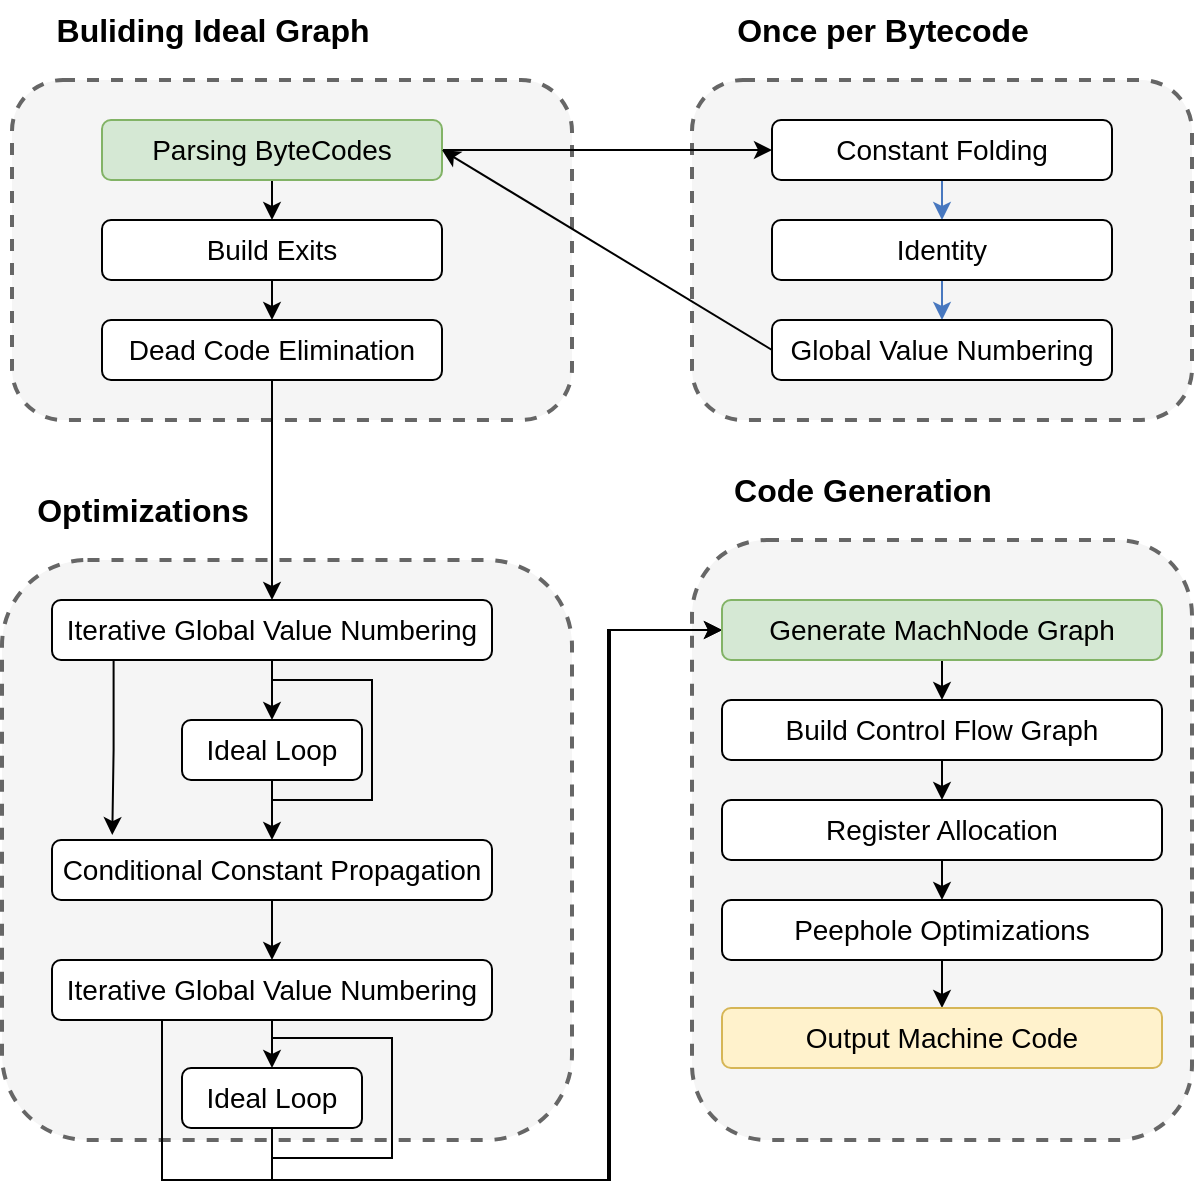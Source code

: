 <mxfile version="26.0.16">
  <diagram name="Page-1" id="pdihNeAQgmJMQmQSXDFN">
    <mxGraphModel dx="983" dy="521" grid="1" gridSize="10" guides="1" tooltips="1" connect="1" arrows="1" fold="1" page="1" pageScale="1" pageWidth="827" pageHeight="1169" math="0" shadow="0">
      <root>
        <mxCell id="0" />
        <mxCell id="1" parent="0" />
        <mxCell id="Ed5fq_KU7zEKJbalu_ab-51" value="" style="rounded=1;whiteSpace=wrap;html=1;fillColor=#f5f5f5;dashed=1;fontColor=#333333;strokeColor=#666666;strokeWidth=2;" parent="1" vertex="1">
          <mxGeometry x="461" y="310" width="250" height="300" as="geometry" />
        </mxCell>
        <mxCell id="Ed5fq_KU7zEKJbalu_ab-49" value="" style="rounded=1;whiteSpace=wrap;html=1;fillColor=#f5f5f5;dashed=1;fontColor=#333333;strokeColor=#666666;strokeWidth=2;" parent="1" vertex="1">
          <mxGeometry x="461" y="80" width="250" height="170" as="geometry" />
        </mxCell>
        <mxCell id="Ed5fq_KU7zEKJbalu_ab-47" value="" style="rounded=1;whiteSpace=wrap;html=1;fillColor=#f5f5f5;dashed=1;fontColor=#333333;strokeColor=#666666;strokeWidth=2;" parent="1" vertex="1">
          <mxGeometry x="116" y="320" width="285" height="290" as="geometry" />
        </mxCell>
        <mxCell id="Ed5fq_KU7zEKJbalu_ab-45" value="" style="rounded=1;whiteSpace=wrap;html=1;fillColor=#f5f5f5;dashed=1;fontColor=#333333;strokeColor=#666666;strokeWidth=2;" parent="1" vertex="1">
          <mxGeometry x="121" y="80" width="280" height="170" as="geometry" />
        </mxCell>
        <mxCell id="Ed5fq_KU7zEKJbalu_ab-10" style="edgeStyle=orthogonalEdgeStyle;rounded=0;orthogonalLoop=1;jettySize=auto;html=1;exitX=0.5;exitY=1;exitDx=0;exitDy=0;entryX=0.5;entryY=0;entryDx=0;entryDy=0;strokeColor=light-dark(#000000,#EDEDED);" parent="1" source="Ed5fq_KU7zEKJbalu_ab-1" target="Ed5fq_KU7zEKJbalu_ab-2" edge="1">
          <mxGeometry relative="1" as="geometry" />
        </mxCell>
        <mxCell id="Ed5fq_KU7zEKJbalu_ab-25" style="edgeStyle=orthogonalEdgeStyle;rounded=0;orthogonalLoop=1;jettySize=auto;html=1;exitX=1;exitY=0.5;exitDx=0;exitDy=0;entryX=0;entryY=0.5;entryDx=0;entryDy=0;strokeColor=light-dark(#000000,#EDEDED);" parent="1" source="Ed5fq_KU7zEKJbalu_ab-1" target="Ed5fq_KU7zEKJbalu_ab-20" edge="1">
          <mxGeometry relative="1" as="geometry" />
        </mxCell>
        <mxCell id="Ed5fq_KU7zEKJbalu_ab-1" value="&lt;font style=&quot;font-size: 14px;&quot;&gt;Parsing ByteCodes&lt;/font&gt;" style="rounded=1;whiteSpace=wrap;html=1;perimeterSpacing=0;glass=0;shadow=0;fillColor=#d5e8d4;strokeColor=#82b366;" parent="1" vertex="1">
          <mxGeometry x="166" y="100" width="170" height="30" as="geometry" />
        </mxCell>
        <mxCell id="Ed5fq_KU7zEKJbalu_ab-11" style="edgeStyle=orthogonalEdgeStyle;rounded=0;orthogonalLoop=1;jettySize=auto;html=1;exitX=0.5;exitY=1;exitDx=0;exitDy=0;entryX=0.5;entryY=0;entryDx=0;entryDy=0;strokeColor=light-dark(#000000,#EDEDED);" parent="1" source="Ed5fq_KU7zEKJbalu_ab-2" target="Ed5fq_KU7zEKJbalu_ab-3" edge="1">
          <mxGeometry relative="1" as="geometry" />
        </mxCell>
        <mxCell id="Ed5fq_KU7zEKJbalu_ab-2" value="&lt;font style=&quot;font-size: 14px;&quot;&gt;Build Exits&lt;/font&gt;" style="rounded=1;whiteSpace=wrap;html=1;perimeterSpacing=0;glass=0;shadow=0;" parent="1" vertex="1">
          <mxGeometry x="166" y="150" width="170" height="30" as="geometry" />
        </mxCell>
        <mxCell id="Ed5fq_KU7zEKJbalu_ab-12" style="edgeStyle=orthogonalEdgeStyle;rounded=0;orthogonalLoop=1;jettySize=auto;html=1;exitX=0.5;exitY=1;exitDx=0;exitDy=0;entryX=0.5;entryY=0;entryDx=0;entryDy=0;strokeColor=light-dark(#000000,#EDEDED);" parent="1" source="Ed5fq_KU7zEKJbalu_ab-3" target="Ed5fq_KU7zEKJbalu_ab-5" edge="1">
          <mxGeometry relative="1" as="geometry" />
        </mxCell>
        <mxCell id="Ed5fq_KU7zEKJbalu_ab-3" value="&lt;font style=&quot;font-size: 14px;&quot;&gt;Dead Code Elimination&lt;/font&gt;" style="rounded=1;whiteSpace=wrap;html=1;perimeterSpacing=0;glass=0;shadow=0;" parent="1" vertex="1">
          <mxGeometry x="166" y="200" width="170" height="30" as="geometry" />
        </mxCell>
        <mxCell id="Ed5fq_KU7zEKJbalu_ab-13" style="edgeStyle=orthogonalEdgeStyle;rounded=0;orthogonalLoop=1;jettySize=auto;html=1;exitX=0.5;exitY=1;exitDx=0;exitDy=0;entryX=0.5;entryY=0;entryDx=0;entryDy=0;strokeColor=light-dark(#000000,#EDEDED);" parent="1" source="Ed5fq_KU7zEKJbalu_ab-5" target="Ed5fq_KU7zEKJbalu_ab-6" edge="1">
          <mxGeometry relative="1" as="geometry" />
        </mxCell>
        <mxCell id="Ed5fq_KU7zEKJbalu_ab-5" value="&lt;font style=&quot;font-size: 14px;&quot;&gt;Iterative Global Value Numbering&lt;/font&gt;" style="rounded=1;whiteSpace=wrap;html=1;perimeterSpacing=0;glass=0;shadow=0;" parent="1" vertex="1">
          <mxGeometry x="141" y="340" width="220" height="30" as="geometry" />
        </mxCell>
        <mxCell id="Ed5fq_KU7zEKJbalu_ab-15" style="edgeStyle=orthogonalEdgeStyle;rounded=0;orthogonalLoop=1;jettySize=auto;html=1;exitX=0.5;exitY=1;exitDx=0;exitDy=0;entryX=0.5;entryY=0;entryDx=0;entryDy=0;strokeColor=light-dark(#000000,#EDEDED);" parent="1" source="Ed5fq_KU7zEKJbalu_ab-6" target="Ed5fq_KU7zEKJbalu_ab-7" edge="1">
          <mxGeometry relative="1" as="geometry" />
        </mxCell>
        <mxCell id="Ed5fq_KU7zEKJbalu_ab-6" value="&lt;font style=&quot;font-size: 14px;&quot;&gt;Ideal Loop&lt;/font&gt;" style="rounded=1;whiteSpace=wrap;html=1;perimeterSpacing=0;glass=0;shadow=0;" parent="1" vertex="1">
          <mxGeometry x="206" y="400" width="90" height="30" as="geometry" />
        </mxCell>
        <mxCell id="Ed5fq_KU7zEKJbalu_ab-17" style="edgeStyle=orthogonalEdgeStyle;rounded=0;orthogonalLoop=1;jettySize=auto;html=1;exitX=0.5;exitY=1;exitDx=0;exitDy=0;entryX=0.5;entryY=0;entryDx=0;entryDy=0;strokeColor=light-dark(#000000,#EDEDED);" parent="1" source="Ed5fq_KU7zEKJbalu_ab-7" target="Ed5fq_KU7zEKJbalu_ab-8" edge="1">
          <mxGeometry relative="1" as="geometry" />
        </mxCell>
        <mxCell id="Ed5fq_KU7zEKJbalu_ab-7" value="&lt;span style=&quot;font-size: 14px;&quot;&gt;Conditional Constant Propagation&lt;/span&gt;" style="rounded=1;whiteSpace=wrap;html=1;perimeterSpacing=0;glass=0;shadow=0;" parent="1" vertex="1">
          <mxGeometry x="141" y="460" width="220" height="30" as="geometry" />
        </mxCell>
        <mxCell id="Ed5fq_KU7zEKJbalu_ab-38" style="edgeStyle=orthogonalEdgeStyle;rounded=0;orthogonalLoop=1;jettySize=auto;html=1;exitX=0.25;exitY=1;exitDx=0;exitDy=0;entryX=0;entryY=0.5;entryDx=0;entryDy=0;strokeColor=light-dark(#000000,#EDEDED);" parent="1" source="Ed5fq_KU7zEKJbalu_ab-8" target="Ed5fq_KU7zEKJbalu_ab-29" edge="1">
          <mxGeometry relative="1" as="geometry">
            <Array as="points">
              <mxPoint x="196" y="630" />
              <mxPoint x="419" y="630" />
              <mxPoint x="419" y="355" />
            </Array>
          </mxGeometry>
        </mxCell>
        <mxCell id="OGlMFdHKQF9ZKyUTeiHO-2" style="edgeStyle=orthogonalEdgeStyle;rounded=0;orthogonalLoop=1;jettySize=auto;html=1;exitX=0.5;exitY=1;exitDx=0;exitDy=0;entryX=0.5;entryY=0;entryDx=0;entryDy=0;" edge="1" parent="1" source="Ed5fq_KU7zEKJbalu_ab-8" target="Ed5fq_KU7zEKJbalu_ab-9">
          <mxGeometry relative="1" as="geometry" />
        </mxCell>
        <mxCell id="Ed5fq_KU7zEKJbalu_ab-8" value="&lt;span style=&quot;font-size: 14px;&quot;&gt;Iterative Global Value Numbering&lt;/span&gt;" style="rounded=1;whiteSpace=wrap;html=1;perimeterSpacing=0;glass=0;shadow=0;" parent="1" vertex="1">
          <mxGeometry x="141" y="520" width="220" height="30" as="geometry" />
        </mxCell>
        <mxCell id="OGlMFdHKQF9ZKyUTeiHO-3" style="edgeStyle=orthogonalEdgeStyle;rounded=0;orthogonalLoop=1;jettySize=auto;html=1;exitX=0.5;exitY=1;exitDx=0;exitDy=0;entryX=0;entryY=0.5;entryDx=0;entryDy=0;" edge="1" parent="1" source="Ed5fq_KU7zEKJbalu_ab-9" target="Ed5fq_KU7zEKJbalu_ab-29">
          <mxGeometry relative="1" as="geometry">
            <Array as="points">
              <mxPoint x="251" y="630" />
              <mxPoint x="420" y="630" />
              <mxPoint x="420" y="355" />
            </Array>
          </mxGeometry>
        </mxCell>
        <mxCell id="Ed5fq_KU7zEKJbalu_ab-9" value="&lt;font style=&quot;font-size: 14px;&quot;&gt;Ideal Loop&lt;/font&gt;" style="rounded=1;whiteSpace=wrap;html=1;perimeterSpacing=0;glass=0;shadow=0;" parent="1" vertex="1">
          <mxGeometry x="206" y="574" width="90" height="30" as="geometry" />
        </mxCell>
        <mxCell id="Ed5fq_KU7zEKJbalu_ab-14" style="edgeStyle=orthogonalEdgeStyle;rounded=0;orthogonalLoop=1;jettySize=auto;html=1;exitX=0.14;exitY=0.994;exitDx=0;exitDy=0;exitPerimeter=0;entryX=0.137;entryY=-0.083;entryDx=0;entryDy=0;entryPerimeter=0;strokeColor=light-dark(#000000,#EDEDED);" parent="1" source="Ed5fq_KU7zEKJbalu_ab-5" target="Ed5fq_KU7zEKJbalu_ab-7" edge="1">
          <mxGeometry relative="1" as="geometry">
            <mxPoint x="173" y="440" as="targetPoint" />
          </mxGeometry>
        </mxCell>
        <mxCell id="Ed5fq_KU7zEKJbalu_ab-16" value="" style="edgeStyle=segmentEdgeStyle;endArrow=none;html=1;curved=0;rounded=0;startFill=0;strokeColor=light-dark(#000000,#EDEDED);" parent="1" edge="1">
          <mxGeometry width="50" height="50" relative="1" as="geometry">
            <mxPoint x="251" y="440" as="sourcePoint" />
            <mxPoint x="251" y="380" as="targetPoint" />
            <Array as="points">
              <mxPoint x="301" y="440" />
            </Array>
          </mxGeometry>
        </mxCell>
        <mxCell id="Ed5fq_KU7zEKJbalu_ab-23" style="edgeStyle=orthogonalEdgeStyle;rounded=0;orthogonalLoop=1;jettySize=auto;html=1;exitX=0.5;exitY=1;exitDx=0;exitDy=0;entryX=0.5;entryY=0;entryDx=0;entryDy=0;strokeColor=light-dark(#4878bf, #ededed);" parent="1" source="Ed5fq_KU7zEKJbalu_ab-20" target="Ed5fq_KU7zEKJbalu_ab-21" edge="1">
          <mxGeometry relative="1" as="geometry" />
        </mxCell>
        <mxCell id="Ed5fq_KU7zEKJbalu_ab-20" value="&lt;font style=&quot;font-size: 14px;&quot;&gt;Constant Folding&lt;/font&gt;" style="rounded=1;whiteSpace=wrap;html=1;perimeterSpacing=0;glass=0;shadow=0;" parent="1" vertex="1">
          <mxGeometry x="501" y="100" width="170" height="30" as="geometry" />
        </mxCell>
        <mxCell id="Ed5fq_KU7zEKJbalu_ab-24" style="edgeStyle=orthogonalEdgeStyle;rounded=0;orthogonalLoop=1;jettySize=auto;html=1;exitX=0.5;exitY=1;exitDx=0;exitDy=0;entryX=0.5;entryY=0;entryDx=0;entryDy=0;strokeColor=light-dark(#4878bf, #ededed);" parent="1" source="Ed5fq_KU7zEKJbalu_ab-21" target="Ed5fq_KU7zEKJbalu_ab-22" edge="1">
          <mxGeometry relative="1" as="geometry" />
        </mxCell>
        <mxCell id="Ed5fq_KU7zEKJbalu_ab-21" value="&lt;font style=&quot;font-size: 14px;&quot;&gt;Identity&lt;/font&gt;" style="rounded=1;whiteSpace=wrap;html=1;perimeterSpacing=0;glass=0;shadow=0;" parent="1" vertex="1">
          <mxGeometry x="501" y="150" width="170" height="30" as="geometry" />
        </mxCell>
        <mxCell id="Ed5fq_KU7zEKJbalu_ab-26" style="rounded=0;orthogonalLoop=1;jettySize=auto;html=1;exitX=0;exitY=0.5;exitDx=0;exitDy=0;entryX=1;entryY=0.5;entryDx=0;entryDy=0;strokeColor=light-dark(#000000,#EDEDED);" parent="1" source="Ed5fq_KU7zEKJbalu_ab-22" target="Ed5fq_KU7zEKJbalu_ab-1" edge="1">
          <mxGeometry relative="1" as="geometry" />
        </mxCell>
        <mxCell id="Ed5fq_KU7zEKJbalu_ab-22" value="&lt;font style=&quot;font-size: 14px;&quot;&gt;Global Value Numbering&lt;/font&gt;" style="rounded=1;whiteSpace=wrap;html=1;perimeterSpacing=0;glass=0;shadow=0;" parent="1" vertex="1">
          <mxGeometry x="501" y="200" width="170" height="30" as="geometry" />
        </mxCell>
        <mxCell id="Ed5fq_KU7zEKJbalu_ab-34" style="edgeStyle=orthogonalEdgeStyle;rounded=0;orthogonalLoop=1;jettySize=auto;html=1;exitX=0.5;exitY=1;exitDx=0;exitDy=0;entryX=0.5;entryY=0;entryDx=0;entryDy=0;strokeColor=light-dark(#000000,#EDEDED);" parent="1" source="Ed5fq_KU7zEKJbalu_ab-29" target="Ed5fq_KU7zEKJbalu_ab-30" edge="1">
          <mxGeometry relative="1" as="geometry" />
        </mxCell>
        <mxCell id="Ed5fq_KU7zEKJbalu_ab-29" value="&lt;font style=&quot;font-size: 14px;&quot;&gt;Generate MachNode Graph&lt;/font&gt;" style="rounded=1;whiteSpace=wrap;html=1;perimeterSpacing=0;glass=0;shadow=0;fillColor=#d5e8d4;strokeColor=#82b366;" parent="1" vertex="1">
          <mxGeometry x="476" y="340" width="220" height="30" as="geometry" />
        </mxCell>
        <mxCell id="Ed5fq_KU7zEKJbalu_ab-35" style="edgeStyle=orthogonalEdgeStyle;rounded=0;orthogonalLoop=1;jettySize=auto;html=1;exitX=0.5;exitY=1;exitDx=0;exitDy=0;entryX=0.5;entryY=0;entryDx=0;entryDy=0;strokeColor=light-dark(#000000,#EDEDED);" parent="1" source="Ed5fq_KU7zEKJbalu_ab-30" target="Ed5fq_KU7zEKJbalu_ab-31" edge="1">
          <mxGeometry relative="1" as="geometry" />
        </mxCell>
        <mxCell id="Ed5fq_KU7zEKJbalu_ab-30" value="&lt;font style=&quot;font-size: 14px;&quot;&gt;Build Control Flow Graph&lt;/font&gt;" style="rounded=1;whiteSpace=wrap;html=1;perimeterSpacing=0;glass=0;shadow=0;" parent="1" vertex="1">
          <mxGeometry x="476" y="390" width="220" height="30" as="geometry" />
        </mxCell>
        <mxCell id="Ed5fq_KU7zEKJbalu_ab-36" style="edgeStyle=orthogonalEdgeStyle;rounded=0;orthogonalLoop=1;jettySize=auto;html=1;exitX=0.5;exitY=1;exitDx=0;exitDy=0;entryX=0.5;entryY=0;entryDx=0;entryDy=0;strokeColor=light-dark(#000000,#EDEDED);" parent="1" source="Ed5fq_KU7zEKJbalu_ab-31" target="Ed5fq_KU7zEKJbalu_ab-32" edge="1">
          <mxGeometry relative="1" as="geometry" />
        </mxCell>
        <mxCell id="Ed5fq_KU7zEKJbalu_ab-31" value="&lt;font style=&quot;font-size: 14px;&quot;&gt;Register Allocation&lt;/font&gt;" style="rounded=1;whiteSpace=wrap;html=1;perimeterSpacing=0;glass=0;shadow=0;" parent="1" vertex="1">
          <mxGeometry x="476" y="440" width="220" height="30" as="geometry" />
        </mxCell>
        <mxCell id="Ed5fq_KU7zEKJbalu_ab-44" value="" style="edgeStyle=orthogonalEdgeStyle;rounded=0;orthogonalLoop=1;jettySize=auto;html=1;" parent="1" source="Ed5fq_KU7zEKJbalu_ab-32" target="Ed5fq_KU7zEKJbalu_ab-33" edge="1">
          <mxGeometry relative="1" as="geometry" />
        </mxCell>
        <mxCell id="Ed5fq_KU7zEKJbalu_ab-32" value="&lt;font style=&quot;font-size: 14px;&quot;&gt;Peephole Optimizations&lt;/font&gt;" style="rounded=1;whiteSpace=wrap;html=1;perimeterSpacing=0;glass=0;shadow=0;" parent="1" vertex="1">
          <mxGeometry x="476" y="490" width="220" height="30" as="geometry" />
        </mxCell>
        <mxCell id="Ed5fq_KU7zEKJbalu_ab-33" value="&lt;font style=&quot;font-size: 14px;&quot;&gt;Output Machine Code&lt;/font&gt;" style="rounded=1;whiteSpace=wrap;html=1;perimeterSpacing=0;glass=0;shadow=0;fillColor=#fff2cc;strokeColor=#d6b656;" parent="1" vertex="1">
          <mxGeometry x="476" y="544" width="220" height="30" as="geometry" />
        </mxCell>
        <mxCell id="Ed5fq_KU7zEKJbalu_ab-43" value="" style="edgeStyle=segmentEdgeStyle;endArrow=none;html=1;curved=0;rounded=0;endSize=8;startSize=8;startFill=0;strokeColor=light-dark(#000000,#EDEDED);" parent="1" edge="1">
          <mxGeometry width="50" height="50" relative="1" as="geometry">
            <mxPoint x="251" y="619" as="sourcePoint" />
            <mxPoint x="251" y="559" as="targetPoint" />
            <Array as="points">
              <mxPoint x="311" y="619" />
              <mxPoint x="311" y="559" />
            </Array>
          </mxGeometry>
        </mxCell>
        <mxCell id="Ed5fq_KU7zEKJbalu_ab-46" value="&lt;font style=&quot;font-size: 16px;&quot;&gt;&lt;b&gt;Buliding Ideal Graph&lt;/b&gt;&lt;/font&gt;" style="text;html=1;align=center;verticalAlign=middle;resizable=0;points=[];autosize=1;strokeColor=none;fillColor=none;" parent="1" vertex="1">
          <mxGeometry x="131" y="40" width="180" height="30" as="geometry" />
        </mxCell>
        <mxCell id="Ed5fq_KU7zEKJbalu_ab-48" value="&lt;font style=&quot;font-size: 16px;&quot;&gt;&lt;b&gt;Optimizations&lt;/b&gt;&lt;/font&gt;" style="text;html=1;align=center;verticalAlign=middle;resizable=0;points=[];autosize=1;strokeColor=none;fillColor=none;" parent="1" vertex="1">
          <mxGeometry x="121" y="280" width="130" height="30" as="geometry" />
        </mxCell>
        <mxCell id="Ed5fq_KU7zEKJbalu_ab-50" value="&lt;font style=&quot;font-size: 16px;&quot;&gt;&lt;b&gt;Once per Bytecode&lt;/b&gt;&lt;/font&gt;" style="text;html=1;align=center;verticalAlign=middle;resizable=0;points=[];autosize=1;strokeColor=none;fillColor=none;" parent="1" vertex="1">
          <mxGeometry x="471" y="40" width="170" height="30" as="geometry" />
        </mxCell>
        <mxCell id="Ed5fq_KU7zEKJbalu_ab-52" value="&lt;font style=&quot;font-size: 16px;&quot;&gt;&lt;b&gt;Code Generation&lt;/b&gt;&lt;/font&gt;" style="text;html=1;align=center;verticalAlign=middle;resizable=0;points=[];autosize=1;strokeColor=none;fillColor=none;" parent="1" vertex="1">
          <mxGeometry x="471" y="270" width="150" height="30" as="geometry" />
        </mxCell>
      </root>
    </mxGraphModel>
  </diagram>
</mxfile>
